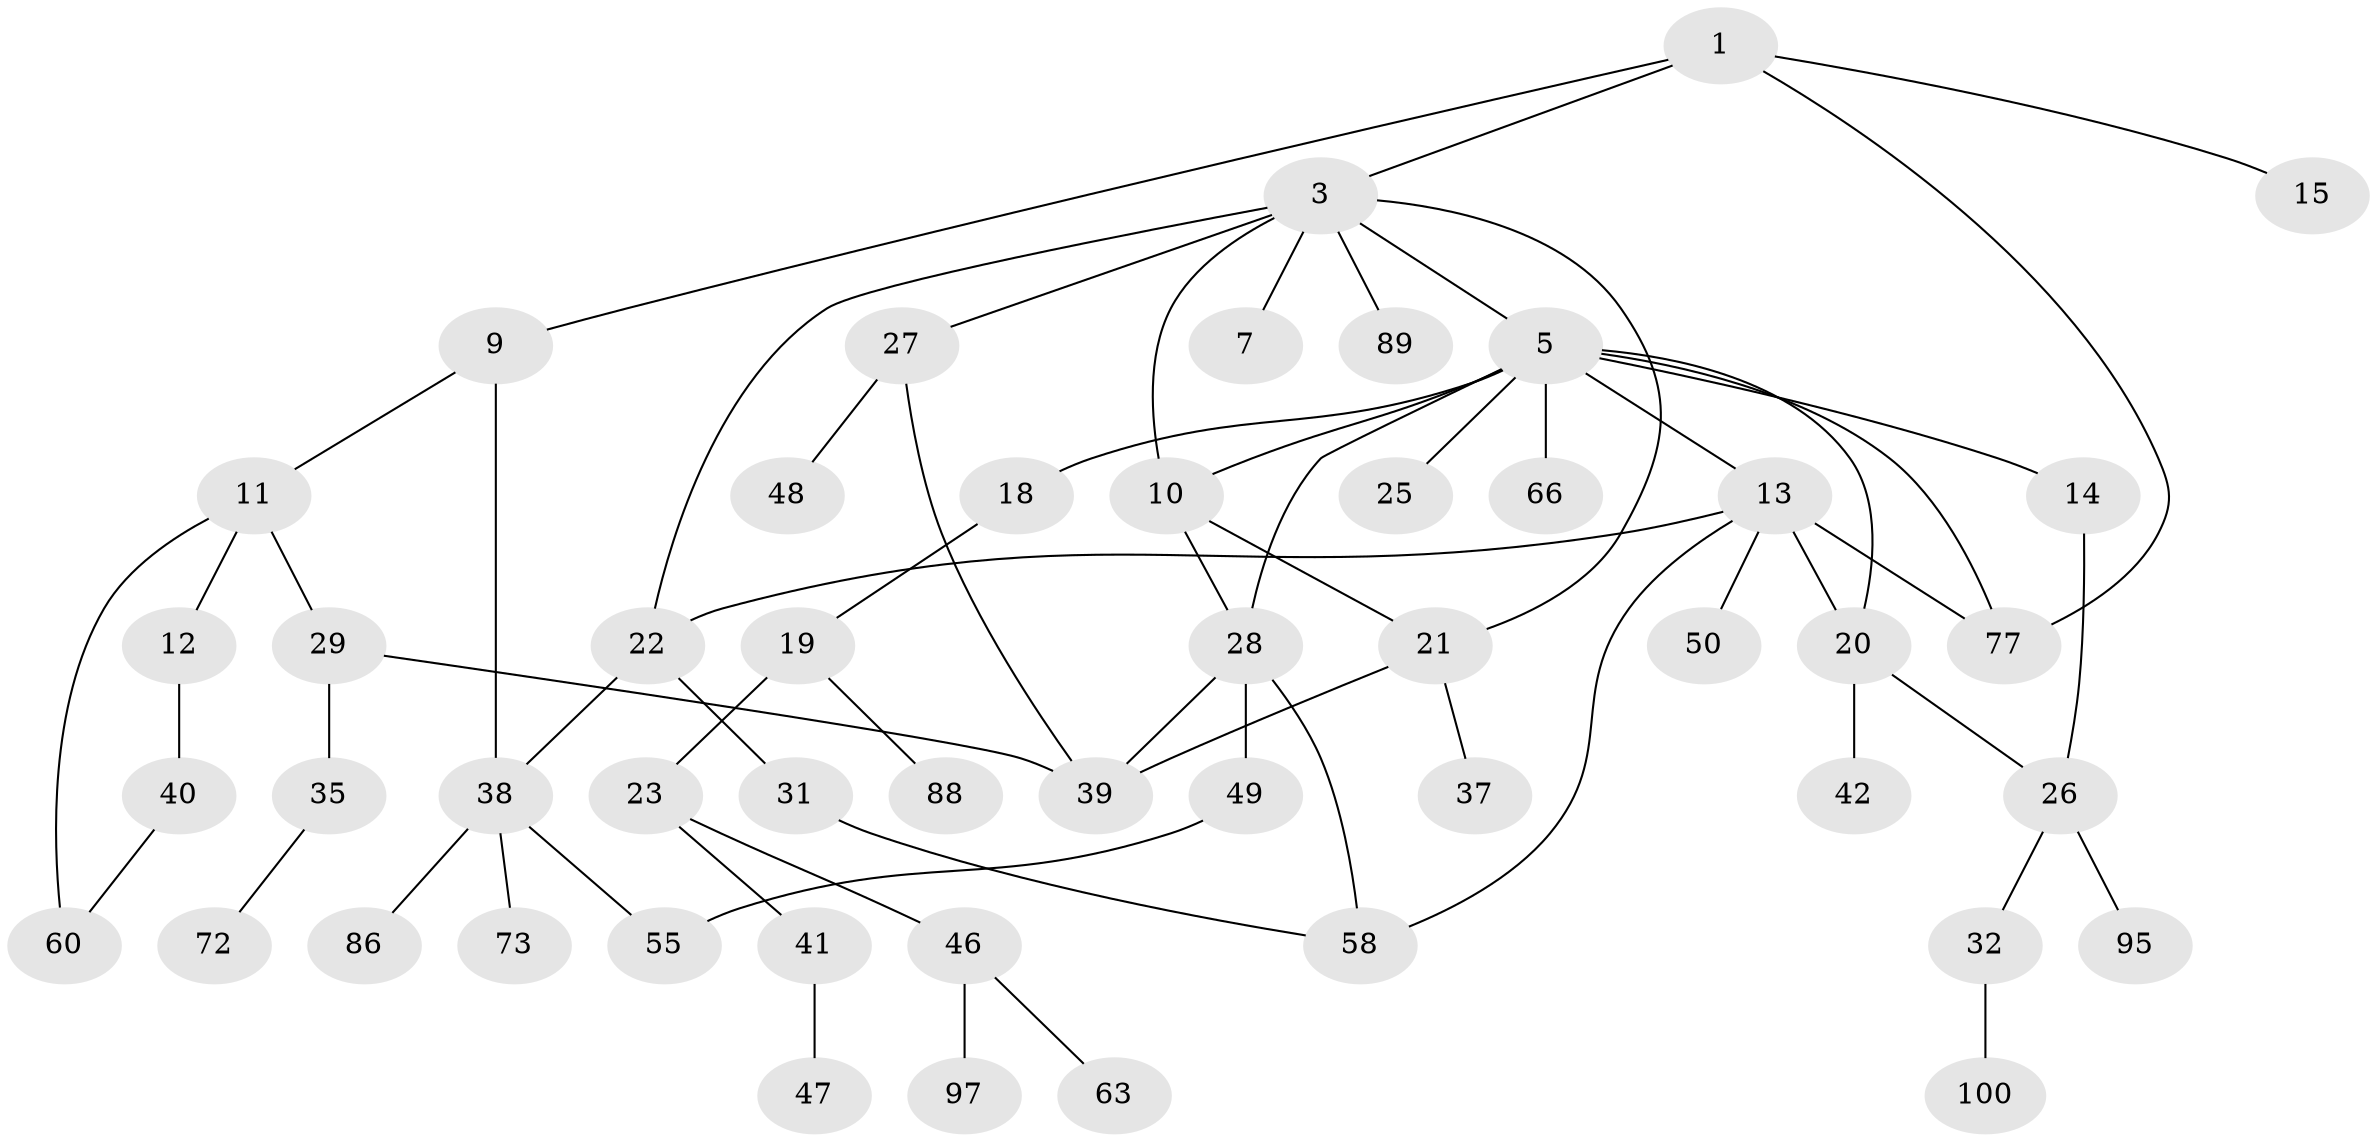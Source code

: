 // original degree distribution, {3: 0.15, 4: 0.16, 7: 0.03, 2: 0.26, 5: 0.02, 1: 0.38}
// Generated by graph-tools (version 1.1) at 2025/17/03/04/25 18:17:06]
// undirected, 50 vertices, 65 edges
graph export_dot {
graph [start="1"]
  node [color=gray90,style=filled];
  1 [super="+2+96"];
  3 [super="+4+76"];
  5 [super="+68+8+6"];
  7 [super="+53"];
  9 [super="+61"];
  10 [super="+34+93"];
  11;
  12;
  13 [super="+57+24+33"];
  14;
  15;
  18 [super="+56+71"];
  19;
  20 [super="+52"];
  21;
  22 [super="+30"];
  23;
  25;
  26;
  27 [super="+36"];
  28 [super="+43+45"];
  29;
  31 [super="+64"];
  32;
  35;
  37 [super="+99"];
  38 [super="+51"];
  39 [super="+59"];
  40;
  41;
  42;
  46;
  47 [super="+62+54+80"];
  48;
  49;
  50;
  55 [super="+90"];
  58 [super="+79"];
  60;
  63;
  66;
  72;
  73;
  77;
  86;
  88;
  89;
  95;
  97;
  100;
  1 -- 15;
  1 -- 3;
  1 -- 77;
  1 -- 9;
  3 -- 10;
  3 -- 5;
  3 -- 21;
  3 -- 7;
  3 -- 22;
  3 -- 89;
  3 -- 27;
  5 -- 13;
  5 -- 20;
  5 -- 10;
  5 -- 77;
  5 -- 66;
  5 -- 18;
  5 -- 25;
  5 -- 28;
  5 -- 14;
  9 -- 11;
  9 -- 38;
  10 -- 21;
  10 -- 28;
  11 -- 12;
  11 -- 29;
  11 -- 60;
  12 -- 40;
  13 -- 22;
  13 -- 50;
  13 -- 77;
  13 -- 58;
  13 -- 20;
  14 -- 26;
  18 -- 19;
  19 -- 23;
  19 -- 88;
  20 -- 26;
  20 -- 42;
  21 -- 37;
  21 -- 39;
  22 -- 31;
  22 -- 38;
  23 -- 41;
  23 -- 46;
  26 -- 32;
  26 -- 95;
  27 -- 48;
  27 -- 39;
  28 -- 49;
  28 -- 39;
  28 -- 58;
  29 -- 35;
  29 -- 39;
  31 -- 58;
  32 -- 100;
  35 -- 72;
  38 -- 86;
  38 -- 73;
  38 -- 55;
  40 -- 60;
  41 -- 47;
  46 -- 63;
  46 -- 97;
  49 -- 55;
}
